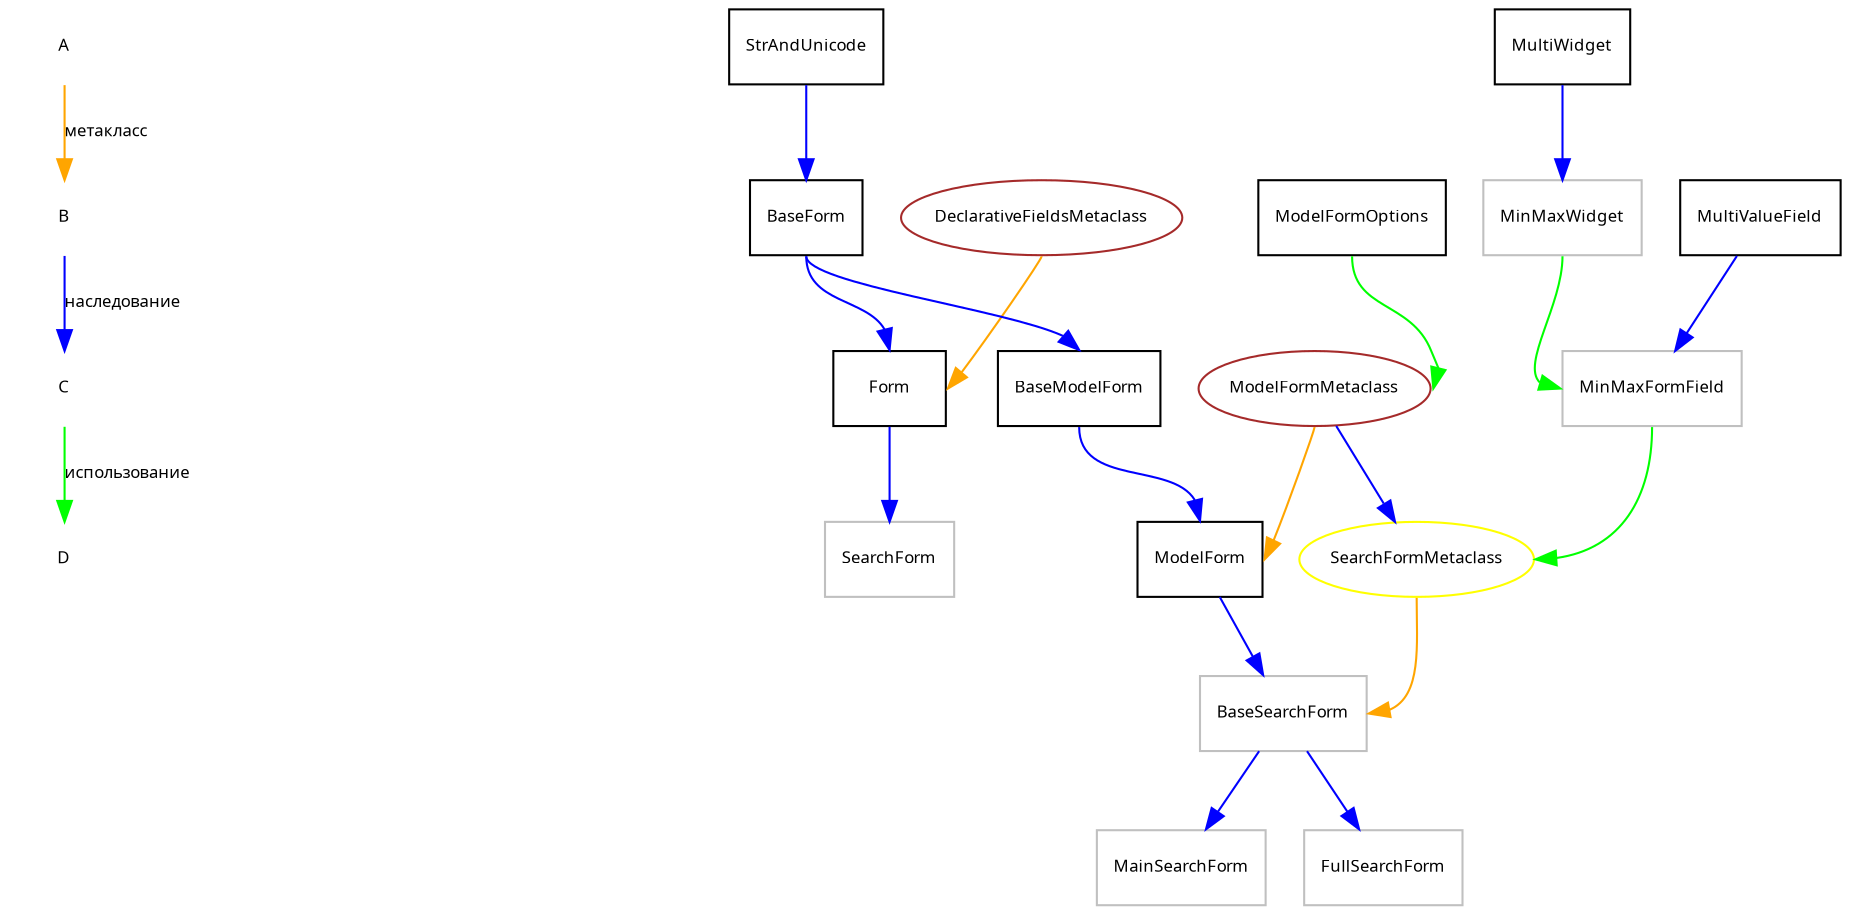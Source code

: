 digraph G {
	graph [rankdir = "TB", compound=true, ratio=compress, size="16,10", 
		remincross=true, center=true];
	node [shape=plaintext, fontname="Verdana", fontsize=8];
	edge [arrowsize=1, color=blue, fontname="Verdana", fontsize=8];
	
A -> B [color="orange", label="метакласс"];
B -> C [color="blue", label="наследование"];
C -> D [color="green", label="использование"];

declarative_fields_metaclass [shape="ellipse", color="brown", label="DeclarativeFieldsMetaclass"];
str_and_unicode [shape="record", color="black", label="StrAndUnicode"];
base_form [shape="record", color="black", label="BaseForm"];
form [shape="record", color="black", label="Form"];

declarative_fields_metaclass -> form [color="orange", tailport="s", headport="e"];
base_form -> form [color="blue", tailport="s", headport="n"];
str_and_unicode -> base_form [color="blue"];

model_form_metaclass [shape="ellipse", color="brown", label="ModelFormMetaclass"];
model_form_options [shape="record", color="black", label="ModelFormOptions"];
base_model_form [shape="record", color="black", label="BaseModelForm"];
model_form [shape="record", color="black", label="ModelForm"];

base_form -> base_model_form [color="blue", tailport="s", headport="n"];
base_model_form -> model_form [color="blue", tailport="s", headport="n"];
model_form_options -> model_form_metaclass [color="green", tailport="s", headport="e"];
model_form_metaclass -> model_form [color="orange", tailport="s", headport="e"];

multi_widget [shape="record", color="black", label="MultiWidget"];
multi_value_field [shape="record", color="black", label="MultiValueField"];
min_max_widget [shape="record", color="gray", label="MinMaxWidget"];
min_max_form_field [shape="record", color="gray", label="MinMaxFormField"];
search_form_metaclass [shape="ellipse", color="yellow", label="SearchFormMetaclass"];
base_search_form [shape="record", color="gray", label="BaseSearchForm"];
search_form [shape="record", color="gray", label="SearchForm"];
main_search_form [shape="record", color="gray", label="MainSearchForm"];
full_search_form [shape="record", color="gray", label="FullSearchForm"];

multi_widget -> min_max_widget [color="blue"];
multi_value_field -> min_max_form_field [color="blue"];
min_max_widget -> min_max_form_field [color="green", tailport="s", headport="w"];
model_form_metaclass -> search_form_metaclass [color="blue"];
model_form -> base_search_form [color="blue"];
search_form_metaclass -> base_search_form [color="orange", tailport="s", headport="e"];
form -> search_form [color="blue"];
min_max_form_field -> search_form_metaclass [color="green", tailport="s", headport="e"];
base_search_form -> main_search_form [color="blue"];
base_search_form -> full_search_form [color="blue"];
}
